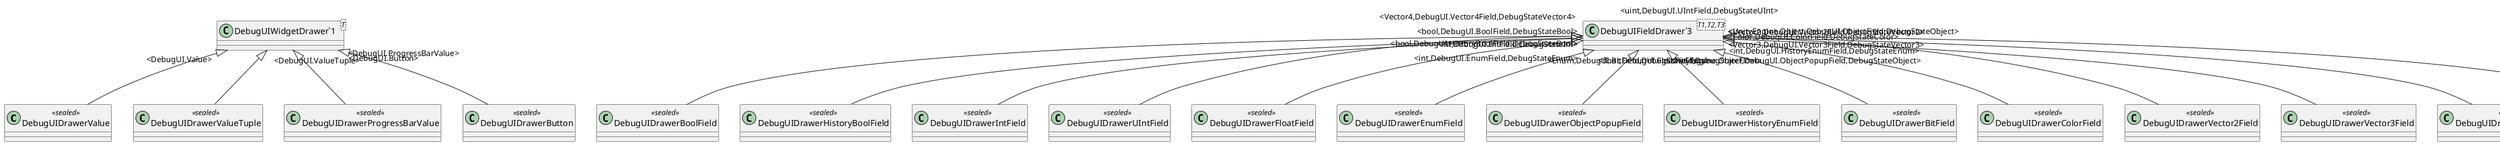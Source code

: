 @startuml
class DebugUIDrawerValue <<sealed>> {
}
class DebugUIDrawerValueTuple <<sealed>> {
}
class DebugUIDrawerProgressBarValue <<sealed>> {
}
class DebugUIDrawerButton <<sealed>> {
}
class DebugUIDrawerBoolField <<sealed>> {
}
class DebugUIDrawerHistoryBoolField <<sealed>> {
}
class DebugUIDrawerIntField <<sealed>> {
}
class DebugUIDrawerUIntField <<sealed>> {
}
class DebugUIDrawerFloatField <<sealed>> {
}
class DebugUIDrawerEnumField <<sealed>> {
}
class DebugUIDrawerObjectPopupField <<sealed>> {
}
class DebugUIDrawerHistoryEnumField <<sealed>> {
}
class DebugUIDrawerBitField <<sealed>> {
}
class DebugUIDrawerFoldout <<sealed>> {
    + <<override>> Begin(widget:DebugUI.Widget, state:DebugState) : void
    + <<override>> OnGUI(widget:DebugUI.Widget, state:DebugState) : bool
    + <<override>> End(widget:DebugUI.Widget, state:DebugState) : void
}
class DebugUIDrawerColorField <<sealed>> {
}
class DebugUIDrawerVector2Field <<sealed>> {
}
class DebugUIDrawerVector3Field <<sealed>> {
}
class DebugUIDrawerVector4Field <<sealed>> {
}
class DebugUIDrawerObjectField <<sealed>> {
}
class DebugUIDrawerObjectListField <<sealed>> {
    + <<override>> OnGUI(widget:DebugUI.Widget, state:DebugState) : bool
}
class DebugUIDrawerMessageBox <<sealed>> {
    + <<override>> OnGUI(widget:DebugUI.Widget, state:DebugState) : bool
}
class DebugUIDrawerContainer <<sealed>> {
    + <<override>> Begin(widget:DebugUI.Widget, state:DebugState) : void
    + <<override>> End(widget:DebugUI.Widget, state:DebugState) : void
}
class DebugUIDrawerHBox <<sealed>> {
    + <<override>> Begin(widget:DebugUI.Widget, state:DebugState) : void
    + <<override>> End(widget:DebugUI.Widget, state:DebugState) : void
}
class DebugUIDrawerVBox <<sealed>> {
    + <<override>> Begin(widget:DebugUI.Widget, state:DebugState) : void
    + <<override>> End(widget:DebugUI.Widget, state:DebugState) : void
}
class DebugUIDrawerTable <<sealed>> {
    + <<override>> OnGUI(widget:DebugUI.Widget, state:DebugState) : bool
}
class "DebugUIWidgetDrawer`1"<T> {
}
class "DebugUIFieldDrawer`3"<T1,T2,T3> {
}
"DebugUIWidgetDrawer`1" "<DebugUI.Value>" <|-- DebugUIDrawerValue
"DebugUIWidgetDrawer`1" "<DebugUI.ValueTuple>" <|-- DebugUIDrawerValueTuple
"DebugUIWidgetDrawer`1" "<DebugUI.ProgressBarValue>" <|-- DebugUIDrawerProgressBarValue
"DebugUIWidgetDrawer`1" "<DebugUI.Button>" <|-- DebugUIDrawerButton
"DebugUIFieldDrawer`3" "<bool,DebugUI.BoolField,DebugStateBool>" <|-- DebugUIDrawerBoolField
"DebugUIFieldDrawer`3" "<bool,DebugUI.HistoryBoolField,DebugStateBool>" <|-- DebugUIDrawerHistoryBoolField
"DebugUIFieldDrawer`3" "<int,DebugUI.IntField,DebugStateInt>" <|-- DebugUIDrawerIntField
"DebugUIFieldDrawer`3" "<uint,DebugUI.UIntField,DebugStateUInt>" <|-- DebugUIDrawerUIntField
"DebugUIFieldDrawer`3" "<float,DebugUI.FloatField,DebugStateFloat>" <|-- DebugUIDrawerFloatField
"DebugUIFieldDrawer`3" "<int,DebugUI.EnumField,DebugStateEnum>" <|-- DebugUIDrawerEnumField
"DebugUIFieldDrawer`3" "<UnityEngine.Object,DebugUI.ObjectPopupField,DebugStateObject>" <|-- DebugUIDrawerObjectPopupField
"DebugUIFieldDrawer`3" "<int,DebugUI.HistoryEnumField,DebugStateEnum>" <|-- DebugUIDrawerHistoryEnumField
"DebugUIFieldDrawer`3" "<Enum,DebugUI.BitField,DebugStateFlags>" <|-- DebugUIDrawerBitField
DebugUIDrawer <|-- DebugUIDrawerFoldout
"DebugUIFieldDrawer`3" "<Color,DebugUI.ColorField,DebugStateColor>" <|-- DebugUIDrawerColorField
"DebugUIFieldDrawer`3" "<Vector2,DebugUI.Vector2Field,DebugStateVector2>" <|-- DebugUIDrawerVector2Field
"DebugUIFieldDrawer`3" "<Vector3,DebugUI.Vector3Field,DebugStateVector3>" <|-- DebugUIDrawerVector3Field
"DebugUIFieldDrawer`3" "<Vector4,DebugUI.Vector4Field,DebugStateVector4>" <|-- DebugUIDrawerVector4Field
"DebugUIFieldDrawer`3" "<UnityEngine.Object,DebugUI.ObjectField,DebugStateObject>" <|-- DebugUIDrawerObjectField
DebugUIDrawer <|-- DebugUIDrawerObjectListField
DebugUIDrawer <|-- DebugUIDrawerMessageBox
DebugUIDrawer <|-- DebugUIDrawerContainer
DebugUIDrawer <|-- DebugUIDrawerHBox
DebugUIDrawer <|-- DebugUIDrawerVBox
DebugUIDrawer <|-- DebugUIDrawerTable
@enduml
